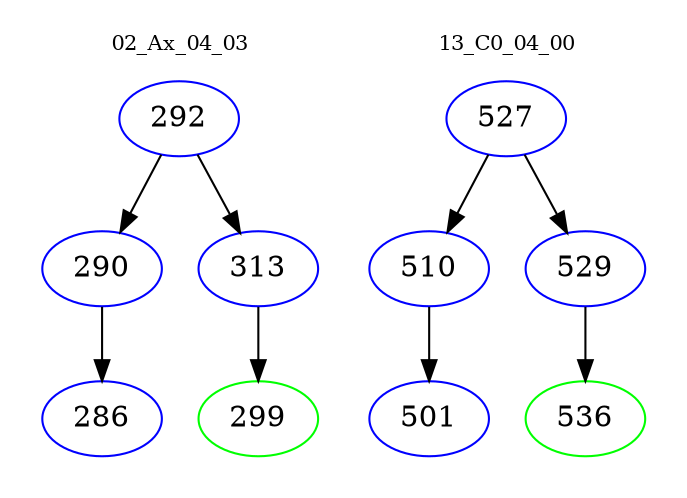digraph{
subgraph cluster_0 {
color = white
label = "02_Ax_04_03";
fontsize=10;
T0_292 [label="292", color="blue"]
T0_292 -> T0_290 [color="black"]
T0_290 [label="290", color="blue"]
T0_290 -> T0_286 [color="black"]
T0_286 [label="286", color="blue"]
T0_292 -> T0_313 [color="black"]
T0_313 [label="313", color="blue"]
T0_313 -> T0_299 [color="black"]
T0_299 [label="299", color="green"]
}
subgraph cluster_1 {
color = white
label = "13_C0_04_00";
fontsize=10;
T1_527 [label="527", color="blue"]
T1_527 -> T1_510 [color="black"]
T1_510 [label="510", color="blue"]
T1_510 -> T1_501 [color="black"]
T1_501 [label="501", color="blue"]
T1_527 -> T1_529 [color="black"]
T1_529 [label="529", color="blue"]
T1_529 -> T1_536 [color="black"]
T1_536 [label="536", color="green"]
}
}
